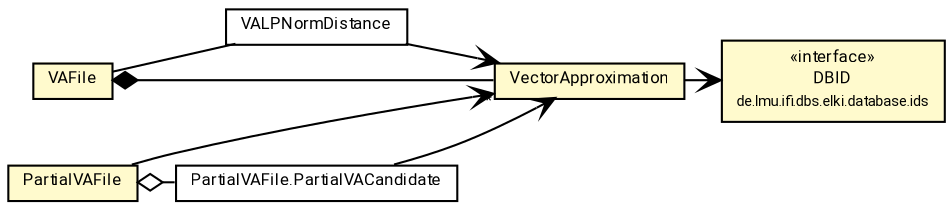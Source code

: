 #!/usr/local/bin/dot
#
# Class diagram 
# Generated by UMLGraph version R5_7_2-60-g0e99a6 (http://www.spinellis.gr/umlgraph/)
#

digraph G {
	graph [fontnames="svg"]
	edge [fontname="Roboto",fontsize=7,labelfontname="Roboto",labelfontsize=7,color="black"];
	node [fontname="Roboto",fontcolor="black",fontsize=8,shape=plaintext,margin=0,width=0,height=0];
	nodesep=0.15;
	ranksep=0.25;
	rankdir=LR;
	// de.lmu.ifi.dbs.elki.database.ids.DBID
	c10653939 [label=<<table title="de.lmu.ifi.dbs.elki.database.ids.DBID" border="0" cellborder="1" cellspacing="0" cellpadding="2" bgcolor="LemonChiffon" href="../../database/ids/DBID.html" target="_parent">
		<tr><td><table border="0" cellspacing="0" cellpadding="1">
		<tr><td align="center" balign="center"> &#171;interface&#187; </td></tr>
		<tr><td align="center" balign="center"> <font face="Roboto">DBID</font> </td></tr>
		<tr><td align="center" balign="center"> <font face="Roboto" point-size="7.0">de.lmu.ifi.dbs.elki.database.ids</font> </td></tr>
		</table></td></tr>
		</table>>, URL="../../database/ids/DBID.html"];
	// de.lmu.ifi.dbs.elki.index.vafile.VALPNormDistance
	c10655257 [label=<<table title="de.lmu.ifi.dbs.elki.index.vafile.VALPNormDistance" border="0" cellborder="1" cellspacing="0" cellpadding="2" href="VALPNormDistance.html" target="_parent">
		<tr><td><table border="0" cellspacing="0" cellpadding="1">
		<tr><td align="center" balign="center"> <font face="Roboto">VALPNormDistance</font> </td></tr>
		</table></td></tr>
		</table>>, URL="VALPNormDistance.html"];
	// de.lmu.ifi.dbs.elki.index.vafile.VectorApproximation
	c10655258 [label=<<table title="de.lmu.ifi.dbs.elki.index.vafile.VectorApproximation" border="0" cellborder="1" cellspacing="0" cellpadding="2" bgcolor="lemonChiffon" href="VectorApproximation.html" target="_parent">
		<tr><td><table border="0" cellspacing="0" cellpadding="1">
		<tr><td align="center" balign="center"> <font face="Roboto">VectorApproximation</font> </td></tr>
		</table></td></tr>
		</table>>, URL="VectorApproximation.html"];
	// de.lmu.ifi.dbs.elki.index.vafile.PartialVAFile<V extends de.lmu.ifi.dbs.elki.data.NumberVector>
	c10655260 [label=<<table title="de.lmu.ifi.dbs.elki.index.vafile.PartialVAFile" border="0" cellborder="1" cellspacing="0" cellpadding="2" bgcolor="LemonChiffon" href="PartialVAFile.html" target="_parent">
		<tr><td><table border="0" cellspacing="0" cellpadding="1">
		<tr><td align="center" balign="center"> <font face="Roboto">PartialVAFile</font> </td></tr>
		</table></td></tr>
		</table>>, URL="PartialVAFile.html"];
	// de.lmu.ifi.dbs.elki.index.vafile.PartialVAFile.PartialVACandidate
	c10655262 [label=<<table title="de.lmu.ifi.dbs.elki.index.vafile.PartialVAFile.PartialVACandidate" border="0" cellborder="1" cellspacing="0" cellpadding="2" href="PartialVAFile.PartialVACandidate.html" target="_parent">
		<tr><td><table border="0" cellspacing="0" cellpadding="1">
		<tr><td align="center" balign="center"> <font face="Roboto">PartialVAFile.PartialVACandidate</font> </td></tr>
		</table></td></tr>
		</table>>, URL="PartialVAFile.PartialVACandidate.html"];
	// de.lmu.ifi.dbs.elki.index.vafile.VAFile<V extends de.lmu.ifi.dbs.elki.data.NumberVector>
	c10655268 [label=<<table title="de.lmu.ifi.dbs.elki.index.vafile.VAFile" border="0" cellborder="1" cellspacing="0" cellpadding="2" bgcolor="LemonChiffon" href="VAFile.html" target="_parent">
		<tr><td><table border="0" cellspacing="0" cellpadding="1">
		<tr><td align="center" balign="center"> <font face="Roboto">VAFile</font> </td></tr>
		</table></td></tr>
		</table>>, URL="VAFile.html"];
	// de.lmu.ifi.dbs.elki.index.vafile.PartialVAFile<V extends de.lmu.ifi.dbs.elki.data.NumberVector> has de.lmu.ifi.dbs.elki.index.vafile.PartialVAFile.PartialVACandidate
	c10655260 -> c10655262 [arrowhead=none,arrowtail=ediamond,dir=back,weight=4];
	// de.lmu.ifi.dbs.elki.index.vafile.VAFile<V extends de.lmu.ifi.dbs.elki.data.NumberVector> composed de.lmu.ifi.dbs.elki.index.vafile.VectorApproximation
	c10655268 -> c10655258 [arrowhead=none,arrowtail=diamond,dir=back,weight=6];
	// de.lmu.ifi.dbs.elki.index.vafile.VAFile<V extends de.lmu.ifi.dbs.elki.data.NumberVector> assoc de.lmu.ifi.dbs.elki.index.vafile.VALPNormDistance
	c10655268 -> c10655257 [arrowhead=none,weight=2];
	// de.lmu.ifi.dbs.elki.index.vafile.VALPNormDistance navassoc de.lmu.ifi.dbs.elki.index.vafile.VectorApproximation
	c10655257 -> c10655258 [arrowhead=open,weight=1];
	// de.lmu.ifi.dbs.elki.index.vafile.VectorApproximation navassoc de.lmu.ifi.dbs.elki.database.ids.DBID
	c10655258 -> c10653939 [arrowhead=open,weight=1];
	// de.lmu.ifi.dbs.elki.index.vafile.PartialVAFile<V extends de.lmu.ifi.dbs.elki.data.NumberVector> navassoc de.lmu.ifi.dbs.elki.index.vafile.VectorApproximation
	c10655260 -> c10655258 [arrowhead=open,weight=1,headlabel="*"];
	// de.lmu.ifi.dbs.elki.index.vafile.PartialVAFile.PartialVACandidate navassoc de.lmu.ifi.dbs.elki.index.vafile.VectorApproximation
	c10655262 -> c10655258 [arrowhead=open,weight=1];
}

